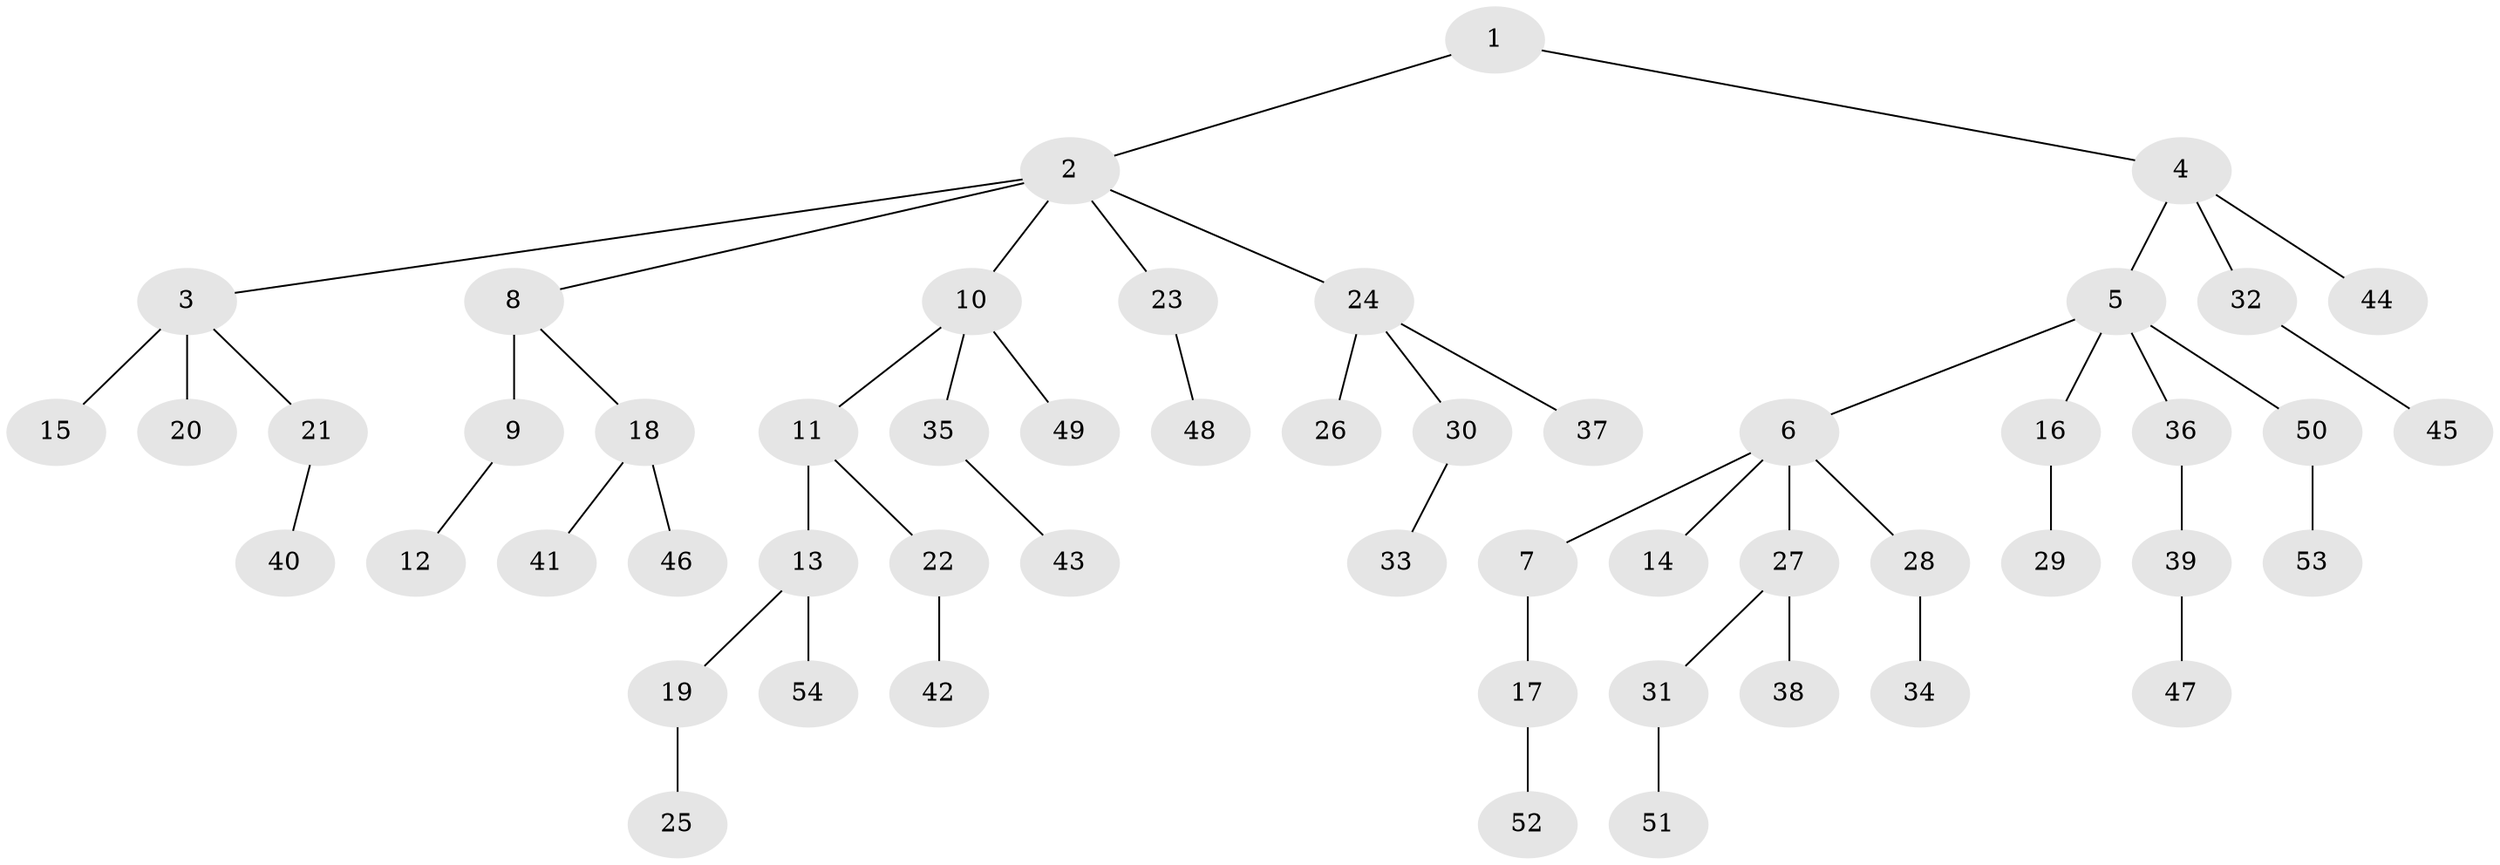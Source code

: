 // original degree distribution, {3: 0.11194029850746269, 7: 0.029850746268656716, 6: 0.022388059701492536, 4: 0.07462686567164178, 2: 0.21641791044776118, 1: 0.5373134328358209, 5: 0.007462686567164179}
// Generated by graph-tools (version 1.1) at 2025/51/03/04/25 22:51:47]
// undirected, 54 vertices, 53 edges
graph export_dot {
  node [color=gray90,style=filled];
  1;
  2;
  3;
  4;
  5;
  6;
  7;
  8;
  9;
  10;
  11;
  12;
  13;
  14;
  15;
  16;
  17;
  18;
  19;
  20;
  21;
  22;
  23;
  24;
  25;
  26;
  27;
  28;
  29;
  30;
  31;
  32;
  33;
  34;
  35;
  36;
  37;
  38;
  39;
  40;
  41;
  42;
  43;
  44;
  45;
  46;
  47;
  48;
  49;
  50;
  51;
  52;
  53;
  54;
  1 -- 2 [weight=1.0];
  1 -- 4 [weight=1.0];
  2 -- 3 [weight=1.0];
  2 -- 8 [weight=1.0];
  2 -- 10 [weight=1.0];
  2 -- 23 [weight=1.0];
  2 -- 24 [weight=1.0];
  3 -- 15 [weight=2.0];
  3 -- 20 [weight=1.0];
  3 -- 21 [weight=1.0];
  4 -- 5 [weight=1.0];
  4 -- 32 [weight=1.0];
  4 -- 44 [weight=1.0];
  5 -- 6 [weight=1.0];
  5 -- 16 [weight=1.0];
  5 -- 36 [weight=1.0];
  5 -- 50 [weight=1.0];
  6 -- 7 [weight=1.0];
  6 -- 14 [weight=1.0];
  6 -- 27 [weight=1.0];
  6 -- 28 [weight=1.0];
  7 -- 17 [weight=1.0];
  8 -- 9 [weight=4.0];
  8 -- 18 [weight=1.0];
  9 -- 12 [weight=1.0];
  10 -- 11 [weight=1.0];
  10 -- 35 [weight=1.0];
  10 -- 49 [weight=1.0];
  11 -- 13 [weight=1.0];
  11 -- 22 [weight=1.0];
  13 -- 19 [weight=1.0];
  13 -- 54 [weight=1.0];
  16 -- 29 [weight=1.0];
  17 -- 52 [weight=1.0];
  18 -- 41 [weight=1.0];
  18 -- 46 [weight=1.0];
  19 -- 25 [weight=1.0];
  21 -- 40 [weight=1.0];
  22 -- 42 [weight=1.0];
  23 -- 48 [weight=1.0];
  24 -- 26 [weight=1.0];
  24 -- 30 [weight=1.0];
  24 -- 37 [weight=1.0];
  27 -- 31 [weight=1.0];
  27 -- 38 [weight=1.0];
  28 -- 34 [weight=1.0];
  30 -- 33 [weight=1.0];
  31 -- 51 [weight=1.0];
  32 -- 45 [weight=1.0];
  35 -- 43 [weight=1.0];
  36 -- 39 [weight=1.0];
  39 -- 47 [weight=1.0];
  50 -- 53 [weight=1.0];
}
